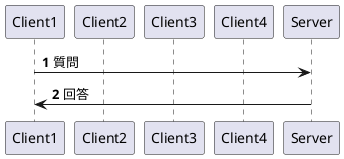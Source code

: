 @startuml
'https://plantuml.com/sequence-diagram

participant Client1
participant Client2
participant Client3
participant Client4
participant Server

autonumber

Client1 -> Server : 質問
Client1 <- Server : 回答

@enduml